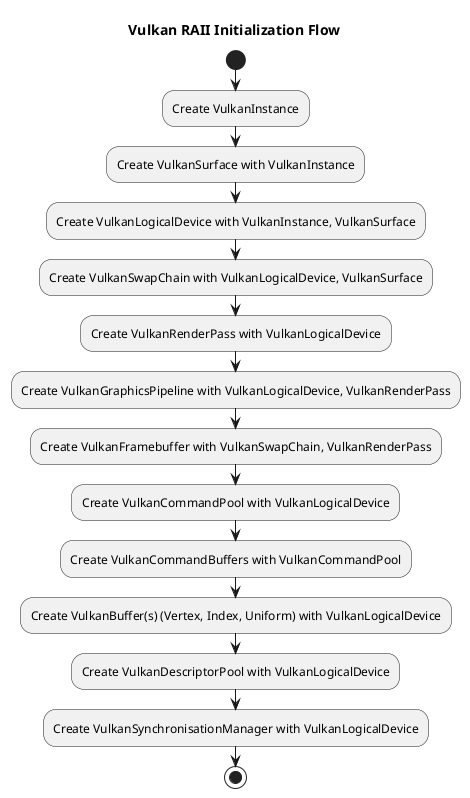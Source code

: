@startuml
title Vulkan RAII Initialization Flow

start

:Create VulkanInstance;
:Create VulkanSurface with VulkanInstance;

:Create VulkanLogicalDevice with VulkanInstance, VulkanSurface;

:Create VulkanSwapChain with VulkanLogicalDevice, VulkanSurface;

:Create VulkanRenderPass with VulkanLogicalDevice;

:Create VulkanGraphicsPipeline with VulkanLogicalDevice, VulkanRenderPass;

:Create VulkanFramebuffer with VulkanSwapChain, VulkanRenderPass;

:Create VulkanCommandPool with VulkanLogicalDevice;
:Create VulkanCommandBuffers with VulkanCommandPool;

:Create VulkanBuffer(s) (Vertex, Index, Uniform) with VulkanLogicalDevice;

:Create VulkanDescriptorPool with VulkanLogicalDevice;

:Create VulkanSynchronisationManager with VulkanLogicalDevice;

stop
@enduml

